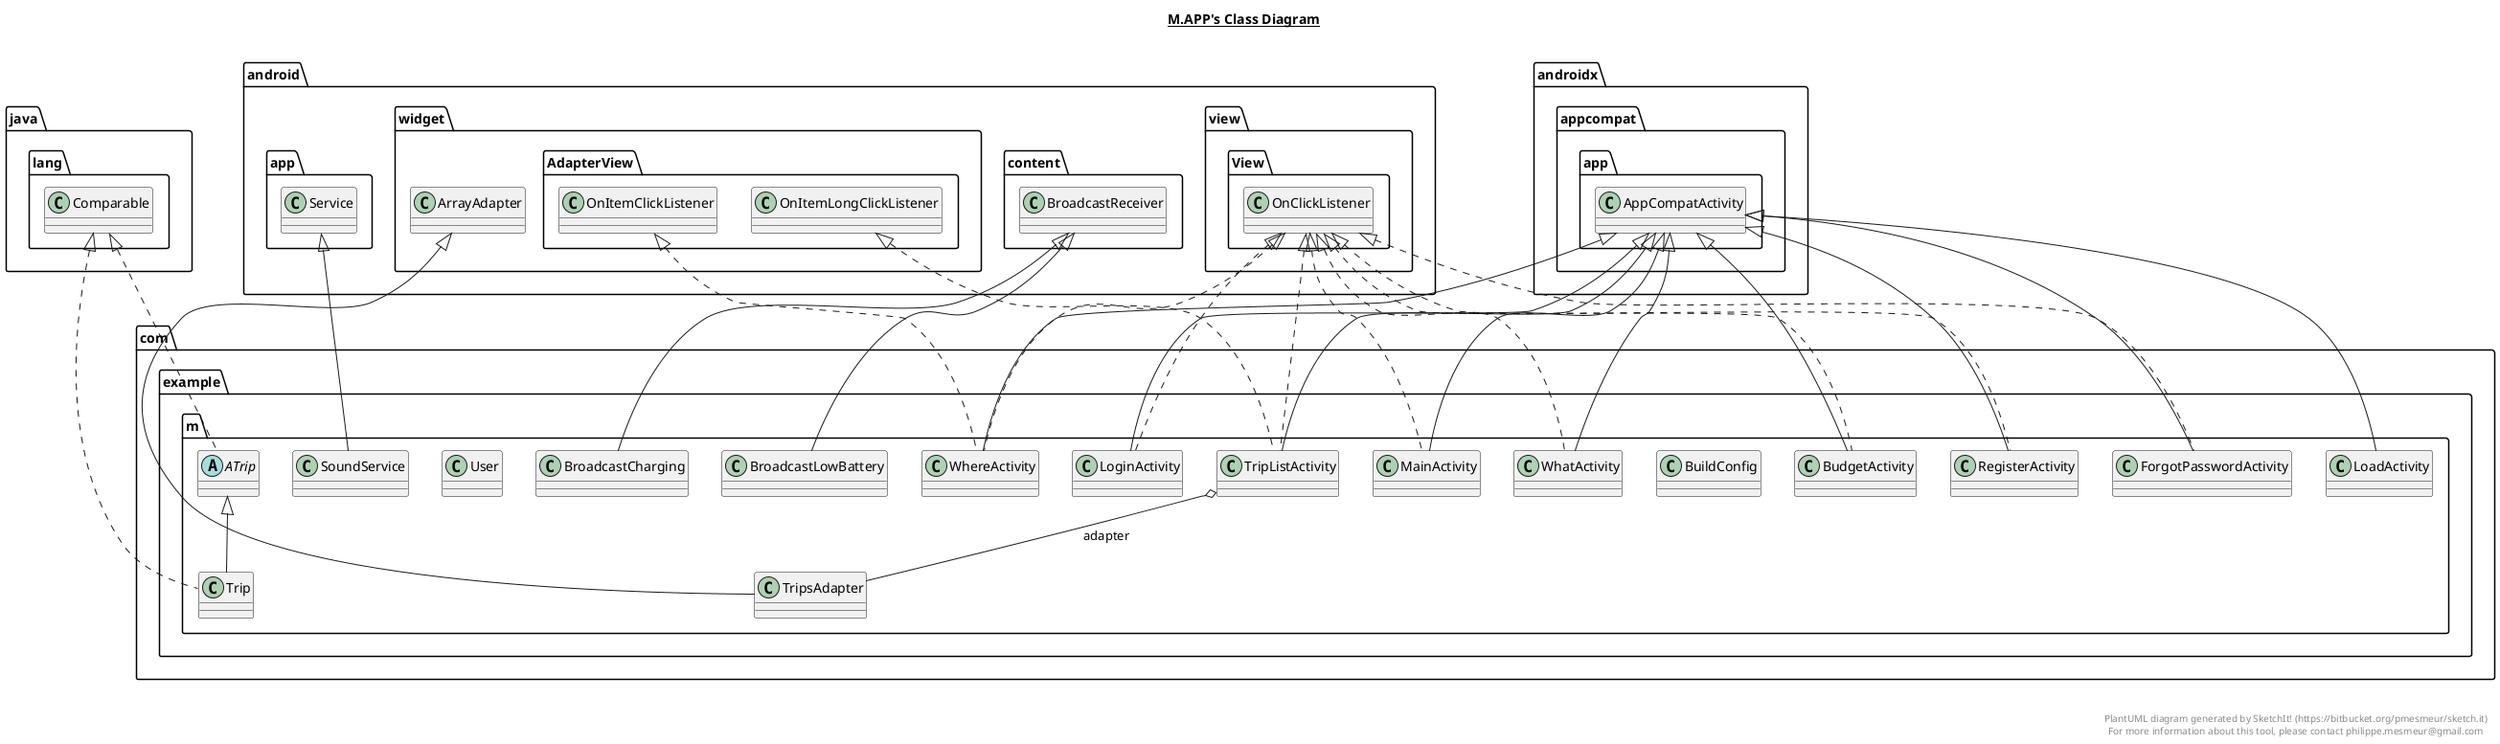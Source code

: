 @startuml

title __M.APP's Class Diagram__\n

  namespace com.example.m {
    abstract class com.example.m.ATrip {
    }
  }
  

  namespace com.example.m {
    class com.example.m.BroadcastCharging {
    }
  }
  

  namespace com.example.m {
    class com.example.m.BroadcastLowBattery {
    }
  }
  

  namespace com.example.m {
    class com.example.m.BudgetActivity {
    }
  }
  

  namespace com.example.m {
    class com.example.m.BuildConfig {
    }
  }
  

  namespace com.example.m {
    class com.example.m.ForgotPasswordActivity {
    }
  }
  

  namespace com.example.m {
    class com.example.m.LoadActivity {
    }
  }
  

  namespace com.example.m {
    class com.example.m.LoginActivity {
    }
  }
  

  namespace com.example.m {
    class com.example.m.MainActivity {
    }
  }
  

  namespace com.example.m {
    class com.example.m.RegisterActivity {
    }
  }
  

  namespace com.example.m {
    class com.example.m.SoundService {
    }
  }
  

  namespace com.example.m {
    class com.example.m.Trip {
    }
  }
  

  namespace com.example.m {
    class com.example.m.TripListActivity {
    }
  }
  

  namespace com.example.m {
    class com.example.m.TripsAdapter {
    }
  }
  

  namespace com.example.m {
    class com.example.m.User {
    }
  }
  

  namespace com.example.m {
    class com.example.m.WhatActivity {
    }
  }
  

  namespace com.example.m {
    class com.example.m.WhereActivity {
    }
  }
  

  com.example.m.ATrip .up.|> java.lang.Comparable
  com.example.m.BroadcastCharging -up-|> android.content.BroadcastReceiver
  com.example.m.BroadcastLowBattery -up-|> android.content.BroadcastReceiver
  com.example.m.BudgetActivity .up.|> android.view.View.OnClickListener
  com.example.m.BudgetActivity -up-|> androidx.appcompat.app.AppCompatActivity
  com.example.m.ForgotPasswordActivity .up.|> android.view.View.OnClickListener
  com.example.m.ForgotPasswordActivity -up-|> androidx.appcompat.app.AppCompatActivity
  com.example.m.LoadActivity -up-|> androidx.appcompat.app.AppCompatActivity
  com.example.m.LoginActivity .up.|> android.view.View.OnClickListener
  com.example.m.LoginActivity -up-|> androidx.appcompat.app.AppCompatActivity
  com.example.m.MainActivity .up.|> android.view.View.OnClickListener
  com.example.m.MainActivity -up-|> androidx.appcompat.app.AppCompatActivity
  com.example.m.RegisterActivity .up.|> android.view.View.OnClickListener
  com.example.m.RegisterActivity -up-|> androidx.appcompat.app.AppCompatActivity
  com.example.m.SoundService -up-|> android.app.Service
  com.example.m.Trip .up.|> java.lang.Comparable
  com.example.m.Trip -up-|> com.example.m.ATrip
  com.example.m.TripListActivity .up.|> android.view.View.OnClickListener
  com.example.m.TripListActivity .up.|> android.widget.AdapterView.OnItemLongClickListener
  com.example.m.TripListActivity -up-|> androidx.appcompat.app.AppCompatActivity
  com.example.m.TripListActivity o-- com.example.m.TripsAdapter : adapter
  com.example.m.TripsAdapter -up-|> android.widget.ArrayAdapter
  com.example.m.WhatActivity .up.|> android.view.View.OnClickListener
  com.example.m.WhatActivity -up-|> androidx.appcompat.app.AppCompatActivity
  com.example.m.WhereActivity .up.|> android.view.View.OnClickListener
  com.example.m.WhereActivity .up.|> android.widget.AdapterView.OnItemClickListener
  com.example.m.WhereActivity -up-|> androidx.appcompat.app.AppCompatActivity


right footer


PlantUML diagram generated by SketchIt! (https://bitbucket.org/pmesmeur/sketch.it)
For more information about this tool, please contact philippe.mesmeur@gmail.com
endfooter

@enduml

